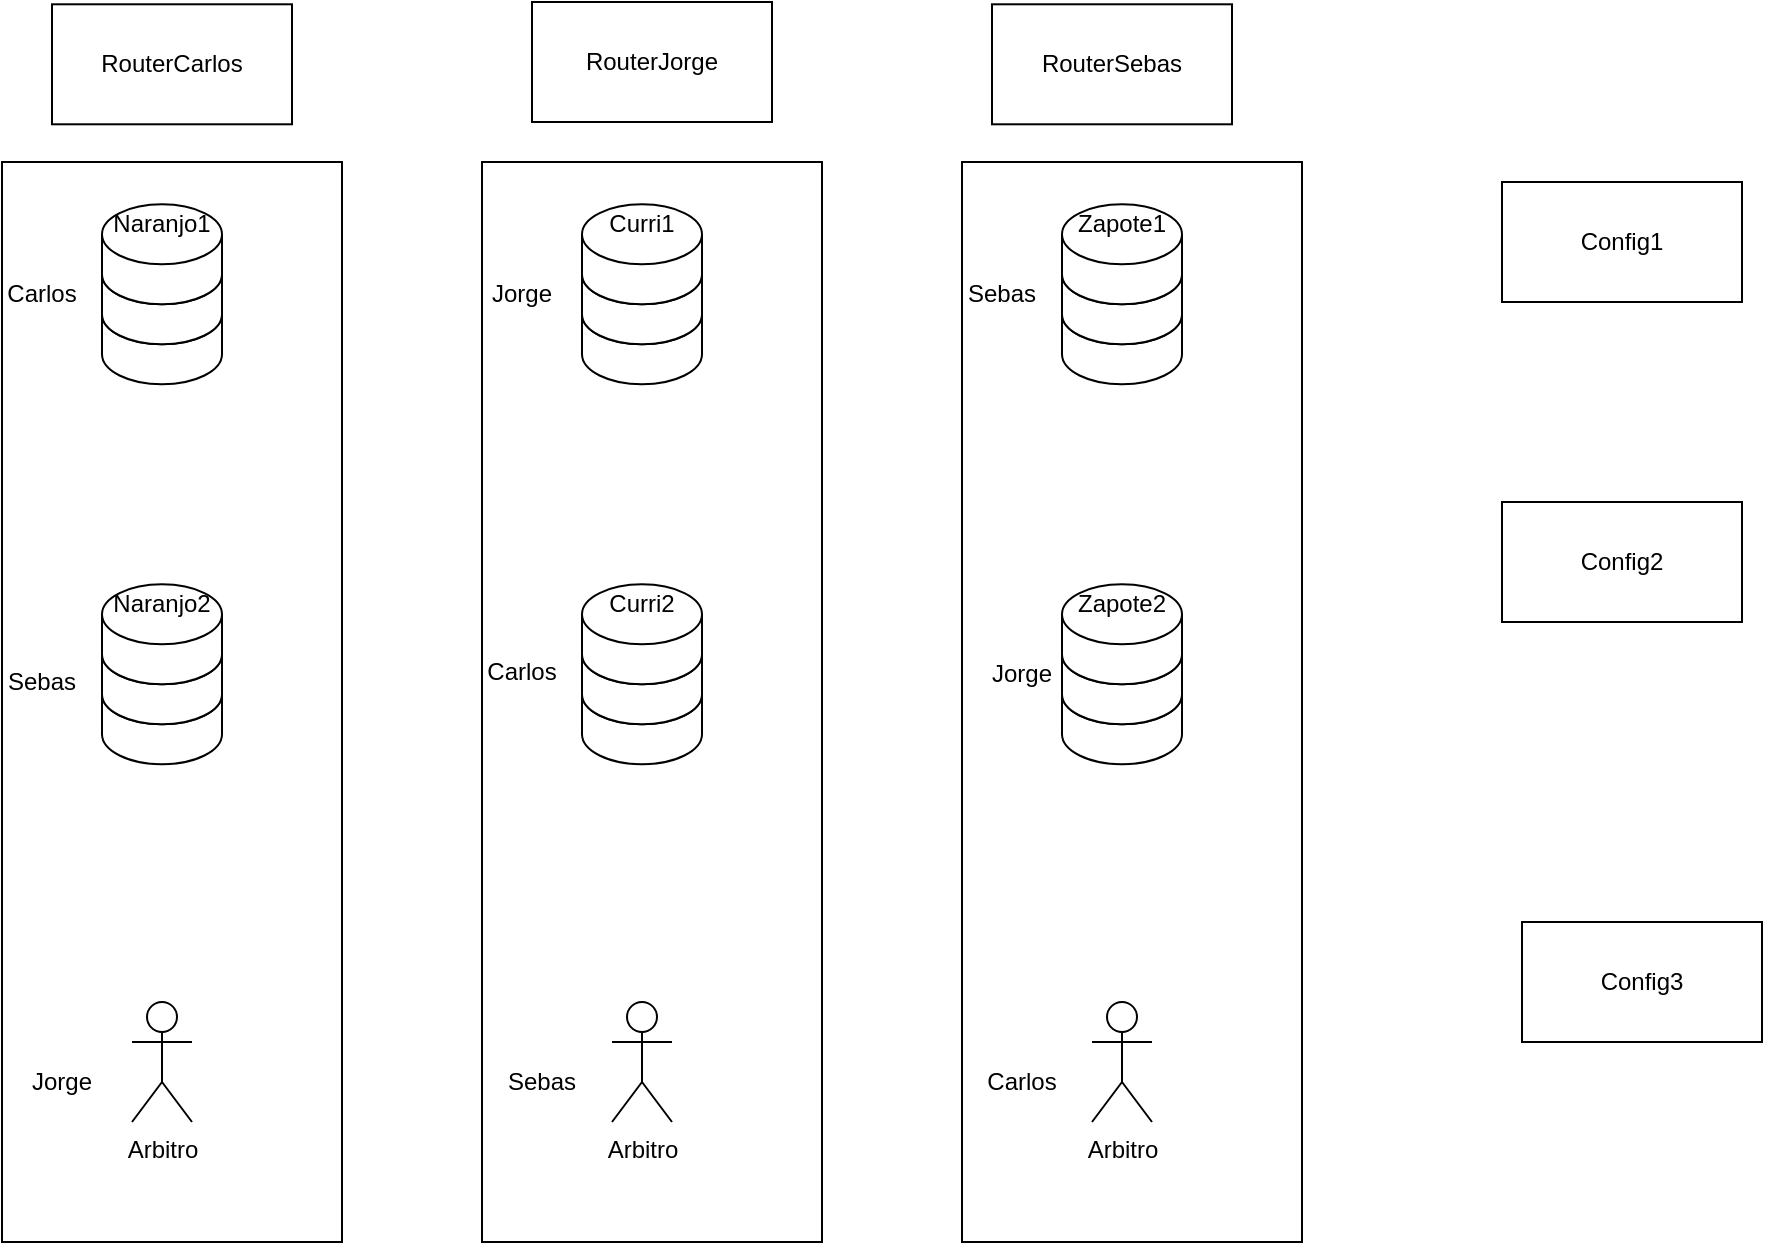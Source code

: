 <mxfile version="13.8.6" type="device"><diagram name="Page-1" id="822b0af5-4adb-64df-f703-e8dfc1f81529"><mxGraphModel dx="1662" dy="794" grid="1" gridSize="10" guides="1" tooltips="1" connect="1" arrows="1" fold="1" page="1" pageScale="1" pageWidth="1100" pageHeight="850" background="#ffffff" math="0" shadow="0"><root><mxCell id="0"/><mxCell id="1" parent="0"/><mxCell id="vEMk_BQYIvpf03JzXjw0-15" value="RouterCarlos" style="rounded=0;whiteSpace=wrap;html=1;" parent="1" vertex="1"><mxGeometry x="145" y="1.15" width="120" height="60" as="geometry"/></mxCell><mxCell id="vEMk_BQYIvpf03JzXjw0-16" value="RouterJorge" style="rounded=0;whiteSpace=wrap;html=1;" parent="1" vertex="1"><mxGeometry x="385" width="120" height="60" as="geometry"/></mxCell><mxCell id="vEMk_BQYIvpf03JzXjw0-17" value="RouterSebas" style="rounded=0;whiteSpace=wrap;html=1;" parent="1" vertex="1"><mxGeometry x="615" y="1.15" width="120" height="60" as="geometry"/></mxCell><mxCell id="vEMk_BQYIvpf03JzXjw0-19" value="Config1" style="rounded=0;whiteSpace=wrap;html=1;" parent="1" vertex="1"><mxGeometry x="870" y="90" width="120" height="60" as="geometry"/></mxCell><mxCell id="vEMk_BQYIvpf03JzXjw0-20" value="Config2" style="rounded=0;whiteSpace=wrap;html=1;" parent="1" vertex="1"><mxGeometry x="870" y="250" width="120" height="60" as="geometry"/></mxCell><mxCell id="vEMk_BQYIvpf03JzXjw0-21" value="Config3" style="rounded=0;whiteSpace=wrap;html=1;" parent="1" vertex="1"><mxGeometry x="880" y="460" width="120" height="60" as="geometry"/></mxCell><mxCell id="vEMk_BQYIvpf03JzXjw0-56" value="" style="rounded=0;whiteSpace=wrap;html=1;" parent="1" vertex="1"><mxGeometry x="360" y="80" width="170" height="540" as="geometry"/></mxCell><mxCell id="vEMk_BQYIvpf03JzXjw0-57" value="" style="group" parent="1" vertex="1" connectable="0"><mxGeometry x="410" y="101.15" width="60" height="90" as="geometry"/></mxCell><mxCell id="vEMk_BQYIvpf03JzXjw0-58" value="" style="shape=cylinder3;whiteSpace=wrap;html=1;boundedLbl=1;backgroundOutline=1;size=15;" parent="vEMk_BQYIvpf03JzXjw0-57" vertex="1"><mxGeometry y="40" width="60" height="50" as="geometry"/></mxCell><mxCell id="vEMk_BQYIvpf03JzXjw0-59" value="" style="shape=cylinder3;whiteSpace=wrap;html=1;boundedLbl=1;backgroundOutline=1;size=15;" parent="vEMk_BQYIvpf03JzXjw0-57" vertex="1"><mxGeometry y="20" width="60" height="50" as="geometry"/></mxCell><mxCell id="vEMk_BQYIvpf03JzXjw0-60" value="" style="shape=cylinder3;whiteSpace=wrap;html=1;boundedLbl=1;backgroundOutline=1;size=15;" parent="vEMk_BQYIvpf03JzXjw0-57" vertex="1"><mxGeometry width="60" height="50" as="geometry"/></mxCell><mxCell id="vEMk_BQYIvpf03JzXjw0-89" value="Curri1" style="text;html=1;strokeColor=none;fillColor=none;align=center;verticalAlign=middle;whiteSpace=wrap;rounded=0;" parent="vEMk_BQYIvpf03JzXjw0-57" vertex="1"><mxGeometry x="10" width="40" height="20" as="geometry"/></mxCell><mxCell id="vEMk_BQYIvpf03JzXjw0-61" value="" style="group" parent="1" vertex="1" connectable="0"><mxGeometry x="410" y="291.15" width="60" height="90" as="geometry"/></mxCell><mxCell id="vEMk_BQYIvpf03JzXjw0-62" value="" style="shape=cylinder3;whiteSpace=wrap;html=1;boundedLbl=1;backgroundOutline=1;size=15;" parent="vEMk_BQYIvpf03JzXjw0-61" vertex="1"><mxGeometry y="40" width="60" height="50" as="geometry"/></mxCell><mxCell id="vEMk_BQYIvpf03JzXjw0-63" value="" style="shape=cylinder3;whiteSpace=wrap;html=1;boundedLbl=1;backgroundOutline=1;size=15;" parent="vEMk_BQYIvpf03JzXjw0-61" vertex="1"><mxGeometry y="20" width="60" height="50" as="geometry"/></mxCell><mxCell id="vEMk_BQYIvpf03JzXjw0-64" value="" style="shape=cylinder3;whiteSpace=wrap;html=1;boundedLbl=1;backgroundOutline=1;size=15;" parent="vEMk_BQYIvpf03JzXjw0-61" vertex="1"><mxGeometry width="60" height="50" as="geometry"/></mxCell><mxCell id="vEMk_BQYIvpf03JzXjw0-90" value="Curri2" style="text;html=1;strokeColor=none;fillColor=none;align=center;verticalAlign=middle;whiteSpace=wrap;rounded=0;" parent="vEMk_BQYIvpf03JzXjw0-61" vertex="1"><mxGeometry x="10" width="40" height="20" as="geometry"/></mxCell><mxCell id="vEMk_BQYIvpf03JzXjw0-65" value="" style="rounded=0;whiteSpace=wrap;html=1;" parent="1" vertex="1"><mxGeometry x="600" y="80" width="170" height="540" as="geometry"/></mxCell><mxCell id="vEMk_BQYIvpf03JzXjw0-66" value="" style="group" parent="1" vertex="1" connectable="0"><mxGeometry x="650" y="101.15" width="60" height="90" as="geometry"/></mxCell><mxCell id="vEMk_BQYIvpf03JzXjw0-67" value="" style="shape=cylinder3;whiteSpace=wrap;html=1;boundedLbl=1;backgroundOutline=1;size=15;" parent="vEMk_BQYIvpf03JzXjw0-66" vertex="1"><mxGeometry y="40" width="60" height="50" as="geometry"/></mxCell><mxCell id="vEMk_BQYIvpf03JzXjw0-68" value="" style="shape=cylinder3;whiteSpace=wrap;html=1;boundedLbl=1;backgroundOutline=1;size=15;" parent="vEMk_BQYIvpf03JzXjw0-66" vertex="1"><mxGeometry y="20" width="60" height="50" as="geometry"/></mxCell><mxCell id="vEMk_BQYIvpf03JzXjw0-69" value="" style="shape=cylinder3;whiteSpace=wrap;html=1;boundedLbl=1;backgroundOutline=1;size=15;" parent="vEMk_BQYIvpf03JzXjw0-66" vertex="1"><mxGeometry width="60" height="50" as="geometry"/></mxCell><mxCell id="vEMk_BQYIvpf03JzXjw0-91" value="Zapote1" style="text;html=1;strokeColor=none;fillColor=none;align=center;verticalAlign=middle;whiteSpace=wrap;rounded=0;" parent="vEMk_BQYIvpf03JzXjw0-66" vertex="1"><mxGeometry x="10" width="40" height="20" as="geometry"/></mxCell><mxCell id="vEMk_BQYIvpf03JzXjw0-70" value="" style="group" parent="1" vertex="1" connectable="0"><mxGeometry x="650" y="291.15" width="60" height="90" as="geometry"/></mxCell><mxCell id="vEMk_BQYIvpf03JzXjw0-71" value="" style="shape=cylinder3;whiteSpace=wrap;html=1;boundedLbl=1;backgroundOutline=1;size=15;" parent="vEMk_BQYIvpf03JzXjw0-70" vertex="1"><mxGeometry y="40" width="60" height="50" as="geometry"/></mxCell><mxCell id="vEMk_BQYIvpf03JzXjw0-72" value="" style="shape=cylinder3;whiteSpace=wrap;html=1;boundedLbl=1;backgroundOutline=1;size=15;" parent="vEMk_BQYIvpf03JzXjw0-70" vertex="1"><mxGeometry y="20" width="60" height="50" as="geometry"/></mxCell><mxCell id="vEMk_BQYIvpf03JzXjw0-73" value="" style="shape=cylinder3;whiteSpace=wrap;html=1;boundedLbl=1;backgroundOutline=1;size=15;" parent="vEMk_BQYIvpf03JzXjw0-70" vertex="1"><mxGeometry width="60" height="50" as="geometry"/></mxCell><mxCell id="vEMk_BQYIvpf03JzXjw0-97" value="Zapote2" style="text;html=1;strokeColor=none;fillColor=none;align=center;verticalAlign=middle;whiteSpace=wrap;rounded=0;" parent="vEMk_BQYIvpf03JzXjw0-70" vertex="1"><mxGeometry x="10" width="40" height="20" as="geometry"/></mxCell><mxCell id="vEMk_BQYIvpf03JzXjw0-78" value="Arbitro&lt;br&gt;" style="shape=umlActor;verticalLabelPosition=bottom;verticalAlign=top;html=1;outlineConnect=0;" parent="1" vertex="1"><mxGeometry x="425" y="500" width="30" height="60" as="geometry"/></mxCell><mxCell id="vEMk_BQYIvpf03JzXjw0-79" value="Arbitro&lt;br&gt;" style="shape=umlActor;verticalLabelPosition=bottom;verticalAlign=top;html=1;outlineConnect=0;" parent="1" vertex="1"><mxGeometry x="665" y="500" width="30" height="60" as="geometry"/></mxCell><mxCell id="vEMk_BQYIvpf03JzXjw0-99" value="Carlos" style="text;html=1;strokeColor=none;fillColor=none;align=center;verticalAlign=middle;whiteSpace=wrap;rounded=0;" parent="1" vertex="1"><mxGeometry x="360" y="325" width="40" height="20" as="geometry"/></mxCell><mxCell id="vEMk_BQYIvpf03JzXjw0-100" value="Carlos" style="text;html=1;strokeColor=none;fillColor=none;align=center;verticalAlign=middle;whiteSpace=wrap;rounded=0;" parent="1" vertex="1"><mxGeometry x="610" y="530" width="40" height="20" as="geometry"/></mxCell><mxCell id="vEMk_BQYIvpf03JzXjw0-101" value="Jorge&lt;br&gt;" style="text;html=1;strokeColor=none;fillColor=none;align=center;verticalAlign=middle;whiteSpace=wrap;rounded=0;" parent="1" vertex="1"><mxGeometry x="360" y="136.15" width="40" height="20" as="geometry"/></mxCell><mxCell id="vEMk_BQYIvpf03JzXjw0-102" value="Jorge&lt;br&gt;" style="text;html=1;strokeColor=none;fillColor=none;align=center;verticalAlign=middle;whiteSpace=wrap;rounded=0;" parent="1" vertex="1"><mxGeometry x="610" y="326.15" width="40" height="20" as="geometry"/></mxCell><mxCell id="vEMk_BQYIvpf03JzXjw0-105" value="Sebas" style="text;html=1;strokeColor=none;fillColor=none;align=center;verticalAlign=middle;whiteSpace=wrap;rounded=0;" parent="1" vertex="1"><mxGeometry x="600" y="136.15" width="40" height="20" as="geometry"/></mxCell><mxCell id="vEMk_BQYIvpf03JzXjw0-106" value="Sebas" style="text;html=1;strokeColor=none;fillColor=none;align=center;verticalAlign=middle;whiteSpace=wrap;rounded=0;" parent="1" vertex="1"><mxGeometry x="370" y="530" width="40" height="20" as="geometry"/></mxCell><mxCell id="vEMk_BQYIvpf03JzXjw0-110" value="" style="group" parent="1" vertex="1" connectable="0"><mxGeometry x="120" y="80" width="170" height="540" as="geometry"/></mxCell><mxCell id="vEMk_BQYIvpf03JzXjw0-23" value="" style="rounded=0;whiteSpace=wrap;html=1;" parent="vEMk_BQYIvpf03JzXjw0-110" vertex="1"><mxGeometry width="170" height="540" as="geometry"/></mxCell><mxCell id="vEMk_BQYIvpf03JzXjw0-14" value="" style="group" parent="vEMk_BQYIvpf03JzXjw0-110" vertex="1" connectable="0"><mxGeometry x="50" y="21.15" width="60" height="90" as="geometry"/></mxCell><mxCell id="vEMk_BQYIvpf03JzXjw0-11" value="" style="shape=cylinder3;whiteSpace=wrap;html=1;boundedLbl=1;backgroundOutline=1;size=15;" parent="vEMk_BQYIvpf03JzXjw0-14" vertex="1"><mxGeometry y="40" width="60" height="50" as="geometry"/></mxCell><mxCell id="vEMk_BQYIvpf03JzXjw0-12" value="" style="shape=cylinder3;whiteSpace=wrap;html=1;boundedLbl=1;backgroundOutline=1;size=15;" parent="vEMk_BQYIvpf03JzXjw0-14" vertex="1"><mxGeometry y="20" width="60" height="50" as="geometry"/></mxCell><mxCell id="vEMk_BQYIvpf03JzXjw0-13" value="" style="shape=cylinder3;whiteSpace=wrap;html=1;boundedLbl=1;backgroundOutline=1;size=15;" parent="vEMk_BQYIvpf03JzXjw0-14" vertex="1"><mxGeometry width="60" height="50" as="geometry"/></mxCell><mxCell id="vEMk_BQYIvpf03JzXjw0-82" value="Naranjo1" style="text;html=1;strokeColor=none;fillColor=none;align=center;verticalAlign=middle;whiteSpace=wrap;rounded=0;" parent="vEMk_BQYIvpf03JzXjw0-14" vertex="1"><mxGeometry x="10" width="40" height="20" as="geometry"/></mxCell><mxCell id="vEMk_BQYIvpf03JzXjw0-24" value="" style="group" parent="vEMk_BQYIvpf03JzXjw0-110" vertex="1" connectable="0"><mxGeometry x="50" y="211.15" width="60" height="90" as="geometry"/></mxCell><mxCell id="vEMk_BQYIvpf03JzXjw0-25" value="" style="shape=cylinder3;whiteSpace=wrap;html=1;boundedLbl=1;backgroundOutline=1;size=15;" parent="vEMk_BQYIvpf03JzXjw0-24" vertex="1"><mxGeometry y="40" width="60" height="50" as="geometry"/></mxCell><mxCell id="vEMk_BQYIvpf03JzXjw0-26" value="" style="shape=cylinder3;whiteSpace=wrap;html=1;boundedLbl=1;backgroundOutline=1;size=15;" parent="vEMk_BQYIvpf03JzXjw0-24" vertex="1"><mxGeometry y="20" width="60" height="50" as="geometry"/></mxCell><mxCell id="vEMk_BQYIvpf03JzXjw0-27" value="" style="shape=cylinder3;whiteSpace=wrap;html=1;boundedLbl=1;backgroundOutline=1;size=15;" parent="vEMk_BQYIvpf03JzXjw0-24" vertex="1"><mxGeometry width="60" height="50" as="geometry"/></mxCell><mxCell id="vEMk_BQYIvpf03JzXjw0-88" value="Naranjo2" style="text;html=1;strokeColor=none;fillColor=none;align=center;verticalAlign=middle;whiteSpace=wrap;rounded=0;" parent="vEMk_BQYIvpf03JzXjw0-24" vertex="1"><mxGeometry x="10" width="40" height="20" as="geometry"/></mxCell><mxCell id="vEMk_BQYIvpf03JzXjw0-76" value="Arbitro&lt;br&gt;" style="shape=umlActor;verticalLabelPosition=bottom;verticalAlign=top;html=1;outlineConnect=0;" parent="vEMk_BQYIvpf03JzXjw0-110" vertex="1"><mxGeometry x="65" y="420" width="30" height="60" as="geometry"/></mxCell><mxCell id="vEMk_BQYIvpf03JzXjw0-98" value="Carlos" style="text;html=1;strokeColor=none;fillColor=none;align=center;verticalAlign=middle;whiteSpace=wrap;rounded=0;" parent="vEMk_BQYIvpf03JzXjw0-110" vertex="1"><mxGeometry y="56.15" width="40" height="20" as="geometry"/></mxCell><mxCell id="vEMk_BQYIvpf03JzXjw0-103" value="Jorge&lt;br&gt;" style="text;html=1;strokeColor=none;fillColor=none;align=center;verticalAlign=middle;whiteSpace=wrap;rounded=0;" parent="vEMk_BQYIvpf03JzXjw0-110" vertex="1"><mxGeometry x="10" y="450" width="40" height="20" as="geometry"/></mxCell><mxCell id="vEMk_BQYIvpf03JzXjw0-104" value="Sebas" style="text;html=1;strokeColor=none;fillColor=none;align=center;verticalAlign=middle;whiteSpace=wrap;rounded=0;" parent="vEMk_BQYIvpf03JzXjw0-110" vertex="1"><mxGeometry y="250" width="40" height="20" as="geometry"/></mxCell></root></mxGraphModel></diagram></mxfile>